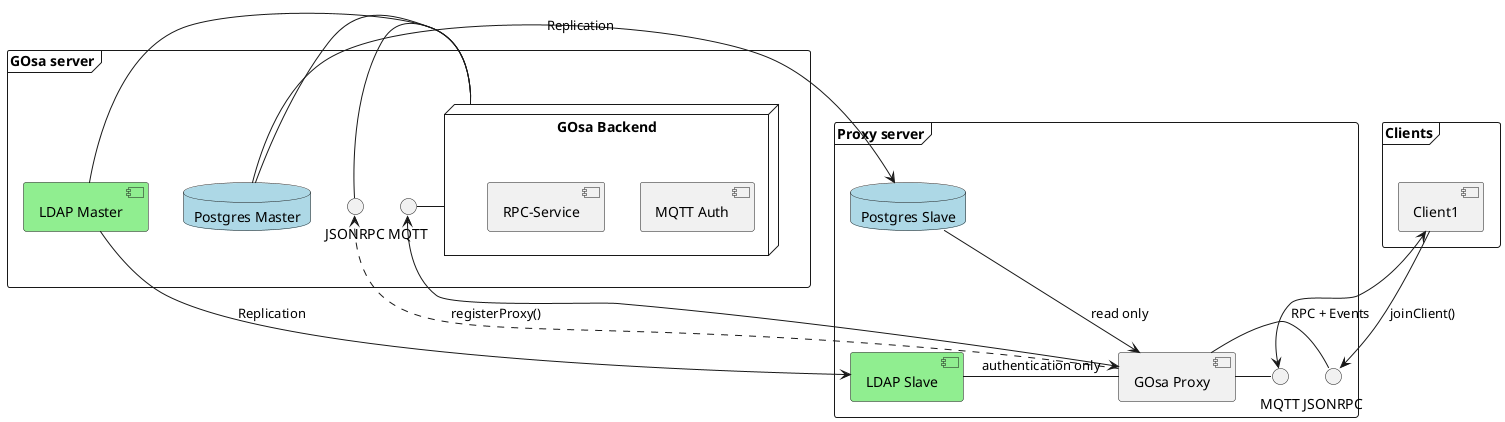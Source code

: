 @startuml

skinparam componentStyle uml2

frame "GOsa server" {

() "MQTT" as masterMqtt
() "JSONRPC" as masterRpc
database "Postgres Master" as masterDB #LightBlue
[LDAP Master] as masterLdap #LightGreen

node "GOsa Backend" as backend {
    [MQTT Auth]
    [RPC-Service]
}

masterRpc - backend
masterMqtt - backend
masterDB - backend
masterLdap - backend
}

frame "Proxy server" {

() "MQTT" as proxyMqtt
() "JSONRPC" as proxyRpc
database "Postgres Slave" as proxyDB #LightBlue
[LDAP Slave] as proxyLdap #LightGreen
[GOsa Proxy] as proxy

proxy <--> masterMqtt
proxyMqtt - proxy
proxy - proxyRpc

proxy ..> masterRpc : registerProxy()
masterDB --> proxyDB : Replication
masterLdap --> proxyLdap : Replication

proxyDB --> proxy : read only
proxyLdap - proxy : authentication only
}

frame "Clients" {
[Client1]
    Client1 <--> proxyMqtt : RPC + Events
    Client1 --> proxyRpc : joinClient()
}

@enduml